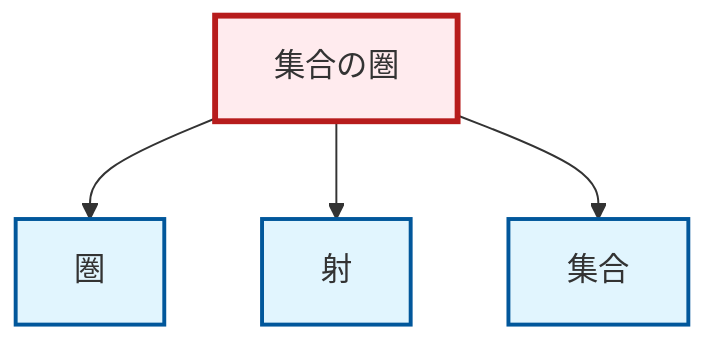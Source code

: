 graph TD
    classDef definition fill:#e1f5fe,stroke:#01579b,stroke-width:2px
    classDef theorem fill:#f3e5f5,stroke:#4a148c,stroke-width:2px
    classDef axiom fill:#fff3e0,stroke:#e65100,stroke-width:2px
    classDef example fill:#e8f5e9,stroke:#1b5e20,stroke-width:2px
    classDef current fill:#ffebee,stroke:#b71c1c,stroke-width:3px
    ex-set-category["集合の圏"]:::example
    def-set["集合"]:::definition
    def-category["圏"]:::definition
    def-morphism["射"]:::definition
    ex-set-category --> def-category
    ex-set-category --> def-morphism
    ex-set-category --> def-set
    class ex-set-category current